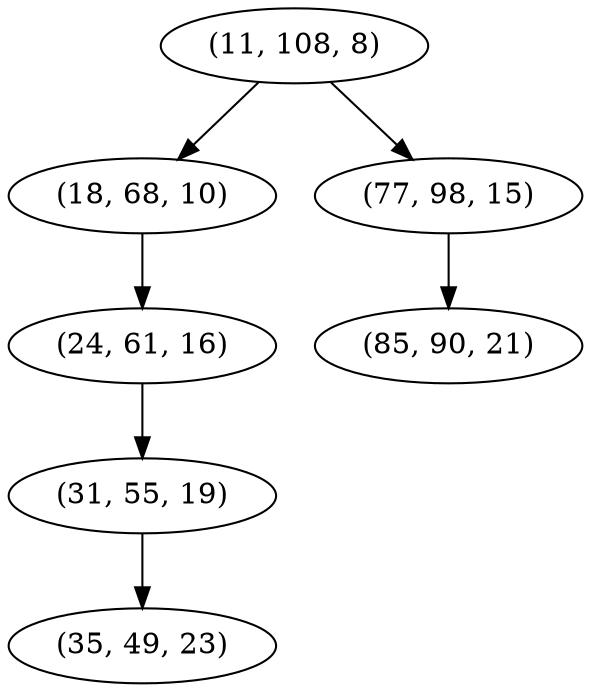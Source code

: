 digraph tree {
    "(11, 108, 8)";
    "(18, 68, 10)";
    "(24, 61, 16)";
    "(31, 55, 19)";
    "(35, 49, 23)";
    "(77, 98, 15)";
    "(85, 90, 21)";
    "(11, 108, 8)" -> "(18, 68, 10)";
    "(11, 108, 8)" -> "(77, 98, 15)";
    "(18, 68, 10)" -> "(24, 61, 16)";
    "(24, 61, 16)" -> "(31, 55, 19)";
    "(31, 55, 19)" -> "(35, 49, 23)";
    "(77, 98, 15)" -> "(85, 90, 21)";
}
